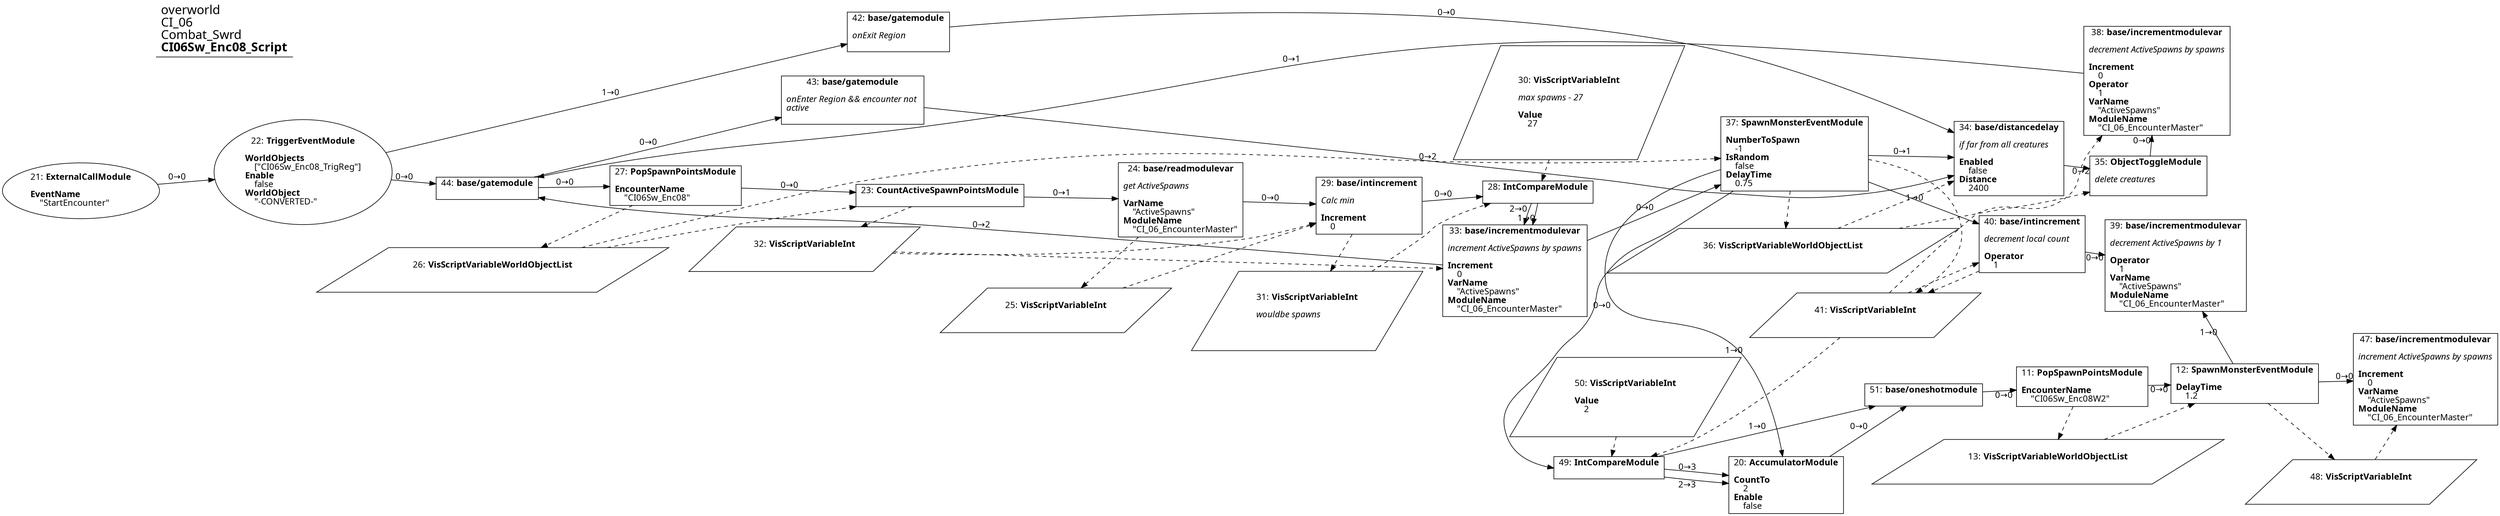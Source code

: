 digraph {
    layout = fdp;
    overlap = prism;
    sep = "+16";
    splines = spline;

    node [ shape = box ];

    graph [ fontname = "Segoe UI" ];
    node [ fontname = "Segoe UI" ];
    edge [ fontname = "Segoe UI" ];

    11 [ label = <11: <b>PopSpawnPointsModule</b><br/><br/><b>EncounterName</b><br align="left"/>    &quot;CI06Sw_Enc08W2&quot;<br align="left"/>> ];
    11 [ pos = "2.3930001,-0.27100003!" ];
    11 -> 12 [ label = "0→0" ];
    11 -> 13 [ style = dashed ];

    12 [ label = <12: <b>SpawnMonsterEventModule</b><br/><br/><b>DelayTime</b><br align="left"/>    1.2<br align="left"/>> ];
    12 [ pos = "2.6460001,-0.273!" ];
    12 -> 47 [ label = "0→0" ];
    12 -> 39 [ label = "1→0" ];
    13 -> 12 [ style = dashed ];
    12 -> 48 [ style = dashed ];

    13 [ label = <13: <b>VisScriptVariableWorldObjectList</b><br/><br/>> ];
    13 [ shape = parallelogram ]
    13 [ pos = "2.4020002,-0.409!" ];

    20 [ label = <20: <b>AccumulatorModule</b><br/><br/><b>CountTo</b><br align="left"/>    2<br align="left"/><b>Enable</b><br align="left"/>    false<br align="left"/>> ];
    20 [ pos = "2.013,-0.328!" ];
    20 -> 51 [ label = "0→0" ];

    21 [ label = <21: <b>ExternalCallModule</b><br/><br/><b>EventName</b><br align="left"/>    &quot;StartEncounter&quot;<br align="left"/>> ];
    21 [ shape = oval ]
    21 [ pos = "-0.453,0.23600002!" ];
    21 -> 22 [ label = "0→0" ];

    22 [ label = <22: <b>TriggerEventModule</b><br/><br/><b>WorldObjects</b><br align="left"/>    [&quot;CI06Sw_Enc08_TrigReg&quot;]<br align="left"/><b>Enable</b><br align="left"/>    false<br align="left"/><b>WorldObject</b><br align="left"/>    &quot;-CONVERTED-&quot;<br align="left"/>> ];
    22 [ shape = oval ]
    22 [ pos = "-0.17,0.25!" ];
    22 -> 44 [ label = "0→0" ];
    22 -> 42 [ label = "1→0" ];

    23 [ label = <23: <b>CountActiveSpawnPointsModule</b><br/><br/>> ];
    23 [ pos = "0.50600004,0.25100002!" ];
    23 -> 24 [ label = "0→1" ];
    26 -> 23 [ style = dashed ];
    23 -> 32 [ style = dashed ];

    24 [ label = <24: <b>base/readmodulevar</b><br/><br/><i>get ActiveSpawns<br align="left"/></i><br align="left"/><b>VarName</b><br align="left"/>    &quot;ActiveSpawns&quot;<br align="left"/><b>ModuleName</b><br align="left"/>    &quot;CI_06_EncounterMaster&quot;<br align="left"/>> ];
    24 [ pos = "0.77800006,0.254!" ];
    24 -> 29 [ label = "0→0" ];
    24 -> 25 [ style = dashed ];

    25 [ label = <25: <b>VisScriptVariableInt</b><br/><br/>> ];
    25 [ shape = parallelogram ]
    25 [ pos = "0.77900004,0.12200001!" ];

    26 [ label = <26: <b>VisScriptVariableWorldObjectList</b><br/><br/>> ];
    26 [ shape = parallelogram ]
    26 [ pos = "0.27600002,0.123!" ];

    27 [ label = <27: <b>PopSpawnPointsModule</b><br/><br/><b>EncounterName</b><br align="left"/>    &quot;CI06Sw_Enc08&quot;<br align="left"/>> ];
    27 [ pos = "0.272,0.252!" ];
    27 -> 23 [ label = "0→0" ];
    27 -> 26 [ style = dashed ];

    28 [ label = <28: <b>IntCompareModule</b><br/><br/>> ];
    28 [ pos = "1.23,0.254!" ];
    28 -> 33 [ label = "1→0" ];
    28 -> 33 [ label = "2→0" ];
    30 -> 28 [ style = dashed ];
    31 -> 28 [ style = dashed ];

    29 [ label = <29: <b>base/intincrement</b><br/><br/><i>Calc min<br align="left"/></i><br align="left"/><b>Increment</b><br align="left"/>    0<br align="left"/>> ];
    29 [ pos = "1.0220001,0.254!" ];
    29 -> 28 [ label = "0→0" ];
    29 -> 31 [ style = dashed ];
    32 -> 29 [ style = dashed ];
    25 -> 29 [ style = dashed ];

    30 [ label = <30: <b>VisScriptVariableInt</b><br/><br/><i>max spawns - 27<br align="left"/></i><br align="left"/><b>Value</b><br align="left"/>    27<br align="left"/>> ];
    30 [ shape = parallelogram ]
    30 [ pos = "1.2260001,0.31100002!" ];

    31 [ label = <31: <b>VisScriptVariableInt</b><br/><br/><i>wouldbe spawns<br align="left"/></i><br align="left"/>> ];
    31 [ shape = parallelogram ]
    31 [ pos = "1.026,0.108!" ];

    32 [ label = <32: <b>VisScriptVariableInt</b><br/><br/>> ];
    32 [ shape = parallelogram ]
    32 [ pos = "0.51600003,0.149!" ];

    33 [ label = <33: <b>base/incrementmodulevar</b><br/><br/><i>increment ActiveSpawns by spawns<br align="left"/></i><br align="left"/><b>Increment</b><br align="left"/>    0<br align="left"/><b>VarName</b><br align="left"/>    &quot;ActiveSpawns&quot;<br align="left"/><b>ModuleName</b><br align="left"/>    &quot;CI_06_EncounterMaster&quot;<br align="left"/>> ];
    33 [ pos = "1.4120001,0.064!" ];
    33 -> 37 [ label = "0→0" ];
    33 -> 44 [ label = "0→2" ];
    32 -> 33 [ style = dashed ];

    34 [ label = <34: <b>base/distancedelay</b><br/><br/><i>if far from all creatures<br align="left"/></i><br align="left"/><b>Enabled</b><br align="left"/>    false<br align="left"/><b>Distance</b><br align="left"/>    2400<br align="left"/>> ];
    34 [ pos = "2.079,0.261!" ];
    34 -> 35 [ label = "0→2" ];
    36 -> 34 [ style = dashed ];

    35 [ label = <35: <b>ObjectToggleModule</b><br/><br/><i>delete creatures<br align="left"/></i><br align="left"/>> ];
    35 [ pos = "2.2840002,0.25100002!" ];
    35 -> 38 [ label = "0→0" ];
    36 -> 35 [ style = dashed ];

    36 [ label = <36: <b>VisScriptVariableWorldObjectList</b><br/><br/>> ];
    36 [ shape = parallelogram ]
    36 [ pos = "1.6750001,0.025!" ];

    37 [ label = <37: <b>SpawnMonsterEventModule</b><br/><br/><b>NumberToSpawn</b><br align="left"/>    -1<br align="left"/><b>IsRandom</b><br align="left"/>    false<br align="left"/><b>DelayTime</b><br align="left"/>    0.75<br align="left"/>> ];
    37 [ pos = "1.6730001,0.25500003!" ];
    37 -> 34 [ label = "0→1" ];
    37 -> 40 [ label = "1→0" ];
    37 -> 20 [ label = "1→0" ];
    37 -> 49 [ label = "0→0" ];
    37 -> 36 [ style = dashed ];
    37 -> 41 [ style = dashed ];
    26 -> 37 [ style = dashed ];

    38 [ label = <38: <b>base/incrementmodulevar</b><br/><br/><i>decrement ActiveSpawns by spawns<br align="left"/></i><br align="left"/><b>Increment</b><br align="left"/>    0<br align="left"/><b>Operator</b><br align="left"/>    1<br align="left"/><b>VarName</b><br align="left"/>    &quot;ActiveSpawns&quot;<br align="left"/><b>ModuleName</b><br align="left"/>    &quot;CI_06_EncounterMaster&quot;<br align="left"/>> ];
    38 [ pos = "2.3700001,0.43600002!" ];
    38 -> 44 [ label = "0→1" ];
    41 -> 38 [ style = dashed ];

    39 [ label = <39: <b>base/incrementmodulevar</b><br/><br/><i>decrement ActiveSpawns by 1<br align="left"/></i><br align="left"/><b>Operator</b><br align="left"/>    1<br align="left"/><b>VarName</b><br align="left"/>    &quot;ActiveSpawns&quot;<br align="left"/><b>ModuleName</b><br align="left"/>    &quot;CI_06_EncounterMaster&quot;<br align="left"/>> ];
    39 [ pos = "2.3160002,0.029000001!" ];

    40 [ label = <40: <b>base/intincrement</b><br/><br/><i>decrement local count<br align="left"/></i><br align="left"/><b>Operator</b><br align="left"/>    1<br align="left"/>> ];
    40 [ pos = "2.098,0.028!" ];
    40 -> 39 [ label = "0→0" ];
    41 -> 40 [ style = dashed ];
    40 -> 41 [ style = dashed ];

    41 [ label = <41: <b>VisScriptVariableInt</b><br/><br/>> ];
    41 [ shape = parallelogram ]
    41 [ pos = "1.8780001,-0.113000005!" ];

    42 [ label = <42: <b>base/gatemodule</b><br/><br/><i>onExit Region<br align="left"/></i><br align="left"/>> ];
    42 [ pos = "0.296,0.684!" ];
    42 -> 34 [ label = "0→0" ];

    43 [ label = <43: <b>base/gatemodule</b><br/><br/><i>onEnter Region &amp;&amp; encounter not <br align="left"/>active<br align="left"/></i><br align="left"/>> ];
    43 [ pos = "0.29700002,0.523!" ];
    43 -> 34 [ label = "0→2" ];

    44 [ label = <44: <b>base/gatemodule</b><br/><br/>> ];
    44 [ pos = "0.07300001,0.25100002!" ];
    44 -> 43 [ label = "0→0" ];
    44 -> 27 [ label = "0→0" ];

    47 [ label = <47: <b>base/incrementmodulevar</b><br/><br/><i>increment ActiveSpawns by spawns<br align="left"/></i><br align="left"/><b>Increment</b><br align="left"/>    0<br align="left"/><b>VarName</b><br align="left"/>    &quot;ActiveSpawns&quot;<br align="left"/><b>ModuleName</b><br align="left"/>    &quot;CI_06_EncounterMaster&quot;<br align="left"/>> ];
    47 [ pos = "2.924,-0.273!" ];
    48 -> 47 [ style = dashed ];

    48 [ label = <48: <b>VisScriptVariableInt</b><br/><br/>> ];
    48 [ shape = parallelogram ]
    48 [ pos = "2.914,-0.46300003!" ];

    49 [ label = <49: <b>IntCompareModule</b><br/><br/>> ];
    49 [ pos = "1.748,-0.24900001!" ];
    49 -> 20 [ label = "0→3" ];
    49 -> 20 [ label = "2→3" ];
    49 -> 51 [ label = "1→0" ];
    41 -> 49 [ style = dashed ];
    50 -> 49 [ style = dashed ];

    50 [ label = <50: <b>VisScriptVariableInt</b><br/><br/><b>Value</b><br align="left"/>    2<br align="left"/>> ];
    50 [ shape = parallelogram ]
    50 [ pos = "1.7540001,-0.19600001!" ];

    51 [ label = <51: <b>base/oneshotmodule</b><br/><br/>> ];
    51 [ pos = "2.2350001,-0.27100003!" ];
    51 -> 11 [ label = "0→0" ];

    title [ pos = "-0.45400003,0.68500006!" ];
    title [ shape = underline ];
    title [ label = <<font point-size="20">overworld<br align="left"/>CI_06<br align="left"/>Combat_Swrd<br align="left"/><b>CI06Sw_Enc08_Script</b><br align="left"/></font>> ];
}
